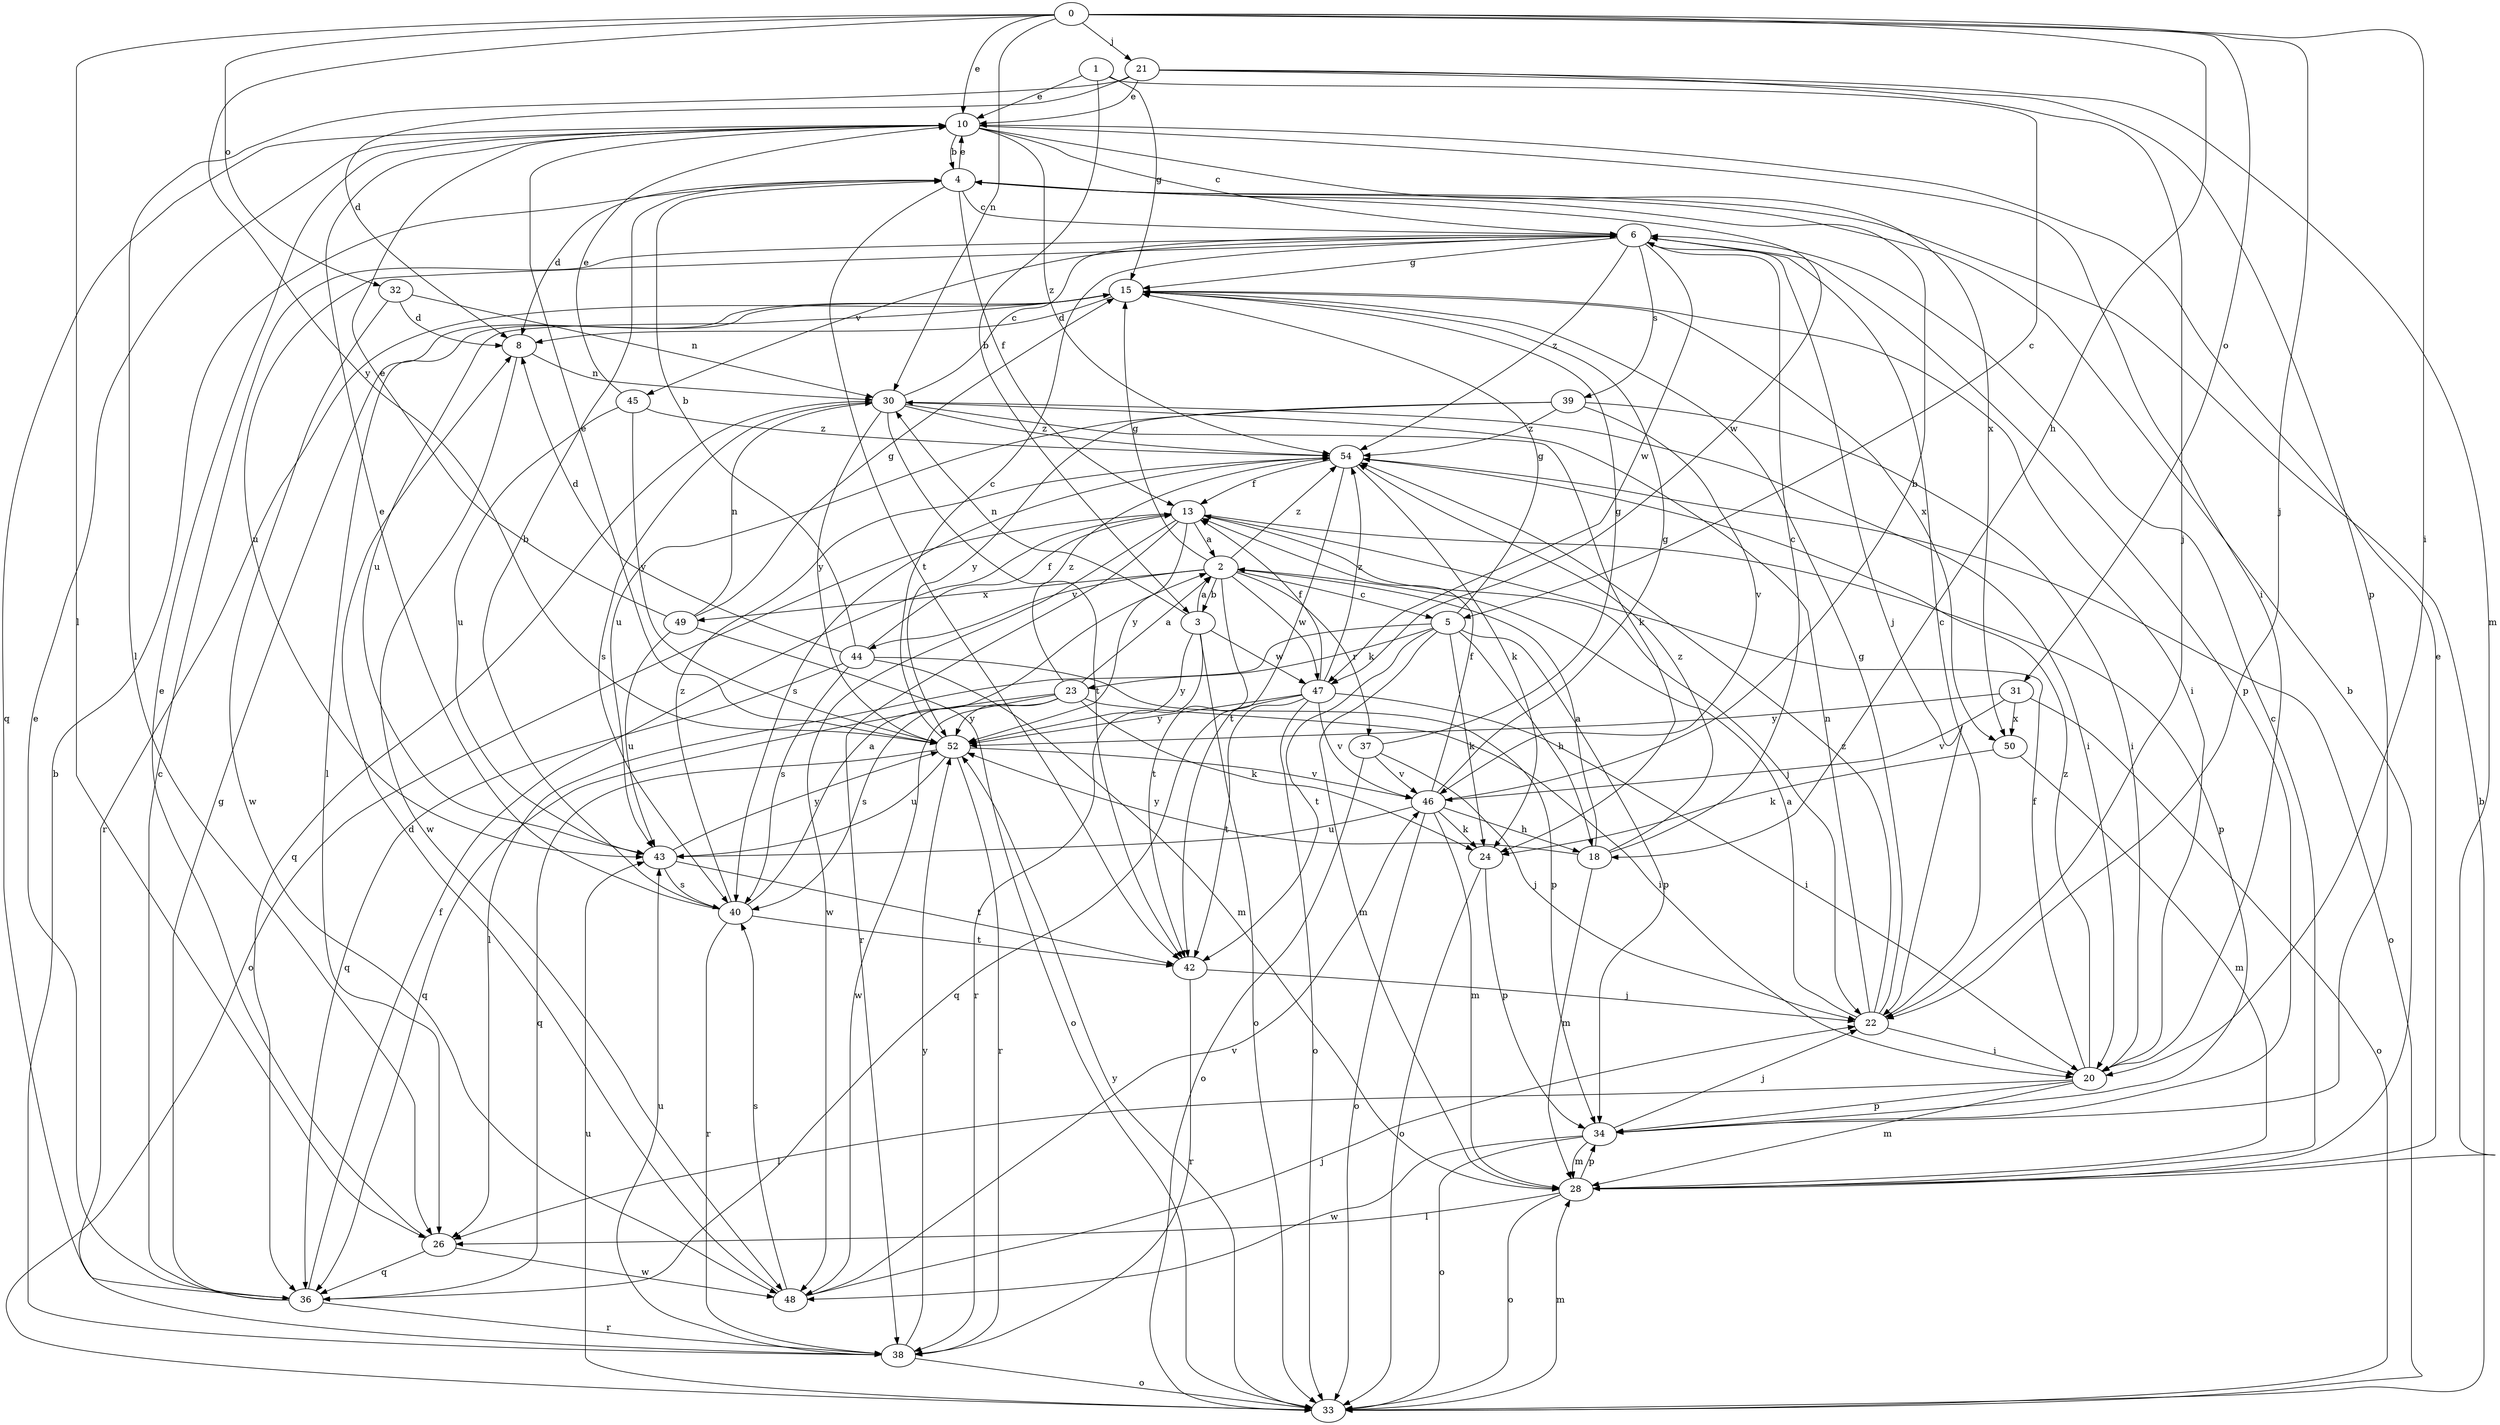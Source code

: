strict digraph  {
0;
1;
2;
3;
4;
5;
6;
8;
10;
13;
15;
18;
20;
21;
22;
23;
24;
26;
28;
30;
31;
32;
33;
34;
36;
37;
38;
39;
40;
42;
43;
44;
45;
46;
47;
48;
49;
50;
52;
54;
0 -> 10  [label=e];
0 -> 18  [label=h];
0 -> 20  [label=i];
0 -> 21  [label=j];
0 -> 22  [label=j];
0 -> 26  [label=l];
0 -> 30  [label=n];
0 -> 31  [label=o];
0 -> 32  [label=o];
0 -> 52  [label=y];
1 -> 3  [label=b];
1 -> 5  [label=c];
1 -> 10  [label=e];
1 -> 15  [label=g];
2 -> 3  [label=b];
2 -> 5  [label=c];
2 -> 15  [label=g];
2 -> 37  [label=r];
2 -> 42  [label=t];
2 -> 44  [label=v];
2 -> 47  [label=w];
2 -> 49  [label=x];
2 -> 54  [label=z];
3 -> 2  [label=a];
3 -> 30  [label=n];
3 -> 33  [label=o];
3 -> 38  [label=r];
3 -> 47  [label=w];
3 -> 52  [label=y];
4 -> 6  [label=c];
4 -> 8  [label=d];
4 -> 10  [label=e];
4 -> 13  [label=f];
4 -> 42  [label=t];
4 -> 47  [label=w];
5 -> 15  [label=g];
5 -> 18  [label=h];
5 -> 23  [label=k];
5 -> 24  [label=k];
5 -> 26  [label=l];
5 -> 28  [label=m];
5 -> 34  [label=p];
5 -> 42  [label=t];
6 -> 15  [label=g];
6 -> 22  [label=j];
6 -> 34  [label=p];
6 -> 39  [label=s];
6 -> 43  [label=u];
6 -> 45  [label=v];
6 -> 47  [label=w];
6 -> 54  [label=z];
8 -> 30  [label=n];
8 -> 48  [label=w];
10 -> 4  [label=b];
10 -> 6  [label=c];
10 -> 20  [label=i];
10 -> 36  [label=q];
10 -> 50  [label=x];
10 -> 54  [label=z];
13 -> 2  [label=a];
13 -> 22  [label=j];
13 -> 33  [label=o];
13 -> 34  [label=p];
13 -> 38  [label=r];
13 -> 48  [label=w];
13 -> 52  [label=y];
15 -> 8  [label=d];
15 -> 20  [label=i];
15 -> 26  [label=l];
15 -> 38  [label=r];
15 -> 43  [label=u];
15 -> 50  [label=x];
18 -> 2  [label=a];
18 -> 6  [label=c];
18 -> 28  [label=m];
18 -> 52  [label=y];
18 -> 54  [label=z];
20 -> 13  [label=f];
20 -> 26  [label=l];
20 -> 28  [label=m];
20 -> 34  [label=p];
20 -> 54  [label=z];
21 -> 8  [label=d];
21 -> 10  [label=e];
21 -> 22  [label=j];
21 -> 26  [label=l];
21 -> 28  [label=m];
21 -> 34  [label=p];
22 -> 2  [label=a];
22 -> 6  [label=c];
22 -> 15  [label=g];
22 -> 20  [label=i];
22 -> 30  [label=n];
22 -> 54  [label=z];
23 -> 2  [label=a];
23 -> 20  [label=i];
23 -> 24  [label=k];
23 -> 36  [label=q];
23 -> 40  [label=s];
23 -> 48  [label=w];
23 -> 52  [label=y];
23 -> 54  [label=z];
24 -> 33  [label=o];
24 -> 34  [label=p];
26 -> 10  [label=e];
26 -> 36  [label=q];
26 -> 48  [label=w];
28 -> 4  [label=b];
28 -> 6  [label=c];
28 -> 10  [label=e];
28 -> 26  [label=l];
28 -> 33  [label=o];
28 -> 34  [label=p];
30 -> 6  [label=c];
30 -> 20  [label=i];
30 -> 24  [label=k];
30 -> 36  [label=q];
30 -> 40  [label=s];
30 -> 42  [label=t];
30 -> 52  [label=y];
30 -> 54  [label=z];
31 -> 33  [label=o];
31 -> 46  [label=v];
31 -> 50  [label=x];
31 -> 52  [label=y];
32 -> 8  [label=d];
32 -> 30  [label=n];
32 -> 48  [label=w];
33 -> 4  [label=b];
33 -> 28  [label=m];
33 -> 43  [label=u];
33 -> 52  [label=y];
34 -> 22  [label=j];
34 -> 28  [label=m];
34 -> 33  [label=o];
34 -> 48  [label=w];
36 -> 6  [label=c];
36 -> 10  [label=e];
36 -> 13  [label=f];
36 -> 15  [label=g];
36 -> 38  [label=r];
37 -> 15  [label=g];
37 -> 22  [label=j];
37 -> 33  [label=o];
37 -> 46  [label=v];
38 -> 4  [label=b];
38 -> 33  [label=o];
38 -> 43  [label=u];
38 -> 52  [label=y];
39 -> 20  [label=i];
39 -> 43  [label=u];
39 -> 46  [label=v];
39 -> 52  [label=y];
39 -> 54  [label=z];
40 -> 2  [label=a];
40 -> 4  [label=b];
40 -> 10  [label=e];
40 -> 38  [label=r];
40 -> 42  [label=t];
40 -> 54  [label=z];
42 -> 22  [label=j];
42 -> 38  [label=r];
43 -> 40  [label=s];
43 -> 42  [label=t];
43 -> 52  [label=y];
44 -> 4  [label=b];
44 -> 8  [label=d];
44 -> 13  [label=f];
44 -> 28  [label=m];
44 -> 34  [label=p];
44 -> 36  [label=q];
44 -> 40  [label=s];
45 -> 10  [label=e];
45 -> 43  [label=u];
45 -> 52  [label=y];
45 -> 54  [label=z];
46 -> 4  [label=b];
46 -> 13  [label=f];
46 -> 15  [label=g];
46 -> 18  [label=h];
46 -> 24  [label=k];
46 -> 28  [label=m];
46 -> 33  [label=o];
46 -> 43  [label=u];
47 -> 13  [label=f];
47 -> 20  [label=i];
47 -> 33  [label=o];
47 -> 36  [label=q];
47 -> 42  [label=t];
47 -> 46  [label=v];
47 -> 52  [label=y];
47 -> 54  [label=z];
48 -> 8  [label=d];
48 -> 22  [label=j];
48 -> 40  [label=s];
48 -> 46  [label=v];
49 -> 10  [label=e];
49 -> 15  [label=g];
49 -> 30  [label=n];
49 -> 33  [label=o];
49 -> 43  [label=u];
50 -> 24  [label=k];
50 -> 28  [label=m];
52 -> 6  [label=c];
52 -> 10  [label=e];
52 -> 36  [label=q];
52 -> 38  [label=r];
52 -> 43  [label=u];
52 -> 46  [label=v];
54 -> 13  [label=f];
54 -> 24  [label=k];
54 -> 33  [label=o];
54 -> 40  [label=s];
54 -> 42  [label=t];
}
